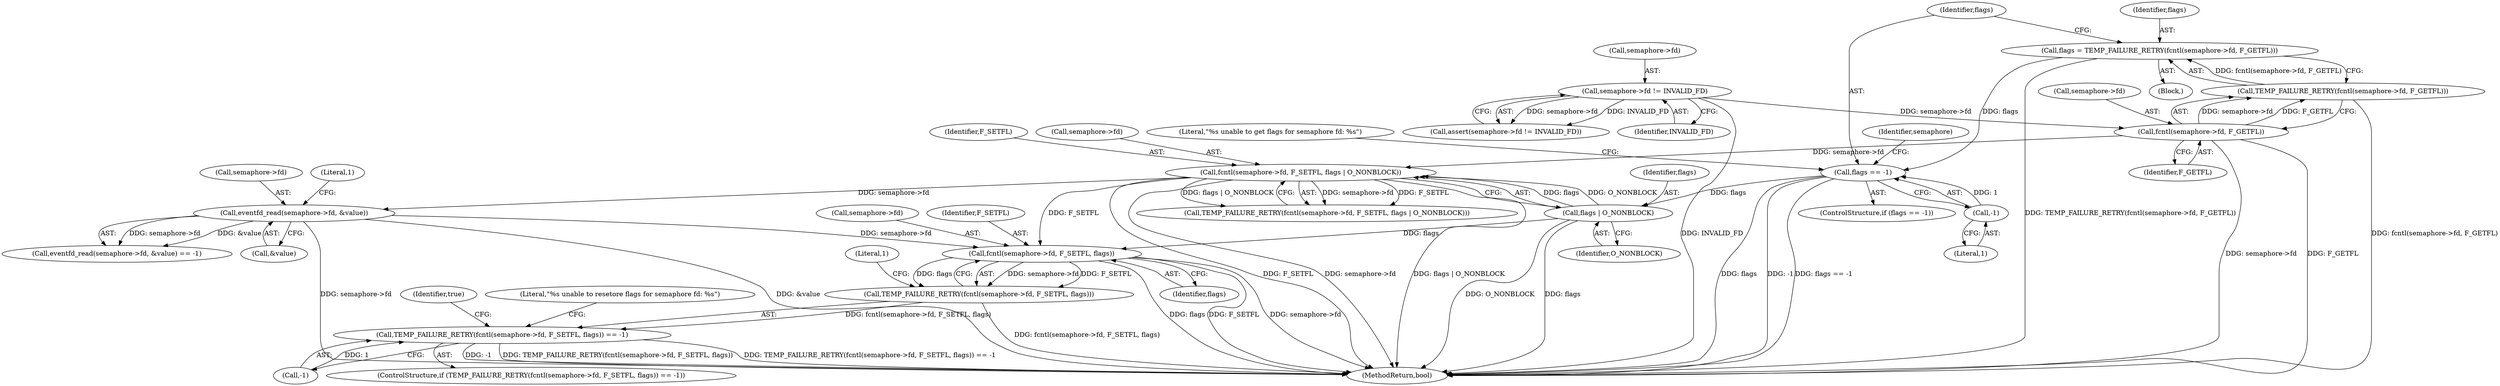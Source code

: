 digraph "0_Android_472271b153c5dc53c28beac55480a8d8434b2d5c_60@pointer" {
"1000172" [label="(Call,fcntl(semaphore->fd, F_SETFL, flags))"];
"1000159" [label="(Call,eventfd_read(semaphore->fd, &value))"];
"1000138" [label="(Call,fcntl(semaphore->fd, F_SETFL, flags | O_NONBLOCK))"];
"1000117" [label="(Call,fcntl(semaphore->fd, F_GETFL))"];
"1000108" [label="(Call,semaphore->fd != INVALID_FD)"];
"1000143" [label="(Call,flags | O_NONBLOCK)"];
"1000123" [label="(Call,flags == -1)"];
"1000114" [label="(Call,flags = TEMP_FAILURE_RETRY(fcntl(semaphore->fd, F_GETFL)))"];
"1000116" [label="(Call,TEMP_FAILURE_RETRY(fcntl(semaphore->fd, F_GETFL)))"];
"1000125" [label="(Call,-1)"];
"1000171" [label="(Call,TEMP_FAILURE_RETRY(fcntl(semaphore->fd, F_SETFL, flags)))"];
"1000170" [label="(Call,TEMP_FAILURE_RETRY(fcntl(semaphore->fd, F_SETFL, flags)) == -1)"];
"1000173" [label="(Call,semaphore->fd)"];
"1000143" [label="(Call,flags | O_NONBLOCK)"];
"1000116" [label="(Call,TEMP_FAILURE_RETRY(fcntl(semaphore->fd, F_GETFL)))"];
"1000124" [label="(Identifier,flags)"];
"1000177" [label="(Identifier,flags)"];
"1000114" [label="(Call,flags = TEMP_FAILURE_RETRY(fcntl(semaphore->fd, F_GETFL)))"];
"1000137" [label="(Call,TEMP_FAILURE_RETRY(fcntl(semaphore->fd, F_SETFL, flags | O_NONBLOCK)))"];
"1000186" [label="(Identifier,true)"];
"1000118" [label="(Call,semaphore->fd)"];
"1000123" [label="(Call,flags == -1)"];
"1000125" [label="(Call,-1)"];
"1000166" [label="(Literal,1)"];
"1000115" [label="(Identifier,flags)"];
"1000159" [label="(Call,eventfd_read(semaphore->fd, &value))"];
"1000142" [label="(Identifier,F_SETFL)"];
"1000140" [label="(Identifier,semaphore)"];
"1000187" [label="(MethodReturn,bool)"];
"1000145" [label="(Identifier,O_NONBLOCK)"];
"1000171" [label="(Call,TEMP_FAILURE_RETRY(fcntl(semaphore->fd, F_SETFL, flags)))"];
"1000129" [label="(Literal,\"%s unable to get flags for semaphore fd: %s\")"];
"1000138" [label="(Call,fcntl(semaphore->fd, F_SETFL, flags | O_NONBLOCK))"];
"1000108" [label="(Call,semaphore->fd != INVALID_FD)"];
"1000126" [label="(Literal,1)"];
"1000144" [label="(Identifier,flags)"];
"1000178" [label="(Call,-1)"];
"1000117" [label="(Call,fcntl(semaphore->fd, F_GETFL))"];
"1000176" [label="(Identifier,F_SETFL)"];
"1000107" [label="(Call,assert(semaphore->fd != INVALID_FD))"];
"1000170" [label="(Call,TEMP_FAILURE_RETRY(fcntl(semaphore->fd, F_SETFL, flags)) == -1)"];
"1000121" [label="(Identifier,F_GETFL)"];
"1000112" [label="(Identifier,INVALID_FD)"];
"1000139" [label="(Call,semaphore->fd)"];
"1000158" [label="(Call,eventfd_read(semaphore->fd, &value) == -1)"];
"1000163" [label="(Call,&value)"];
"1000102" [label="(Block,)"];
"1000109" [label="(Call,semaphore->fd)"];
"1000122" [label="(ControlStructure,if (flags == -1))"];
"1000172" [label="(Call,fcntl(semaphore->fd, F_SETFL, flags))"];
"1000160" [label="(Call,semaphore->fd)"];
"1000179" [label="(Literal,1)"];
"1000181" [label="(Literal,\"%s unable to resetore flags for semaphore fd: %s\")"];
"1000169" [label="(ControlStructure,if (TEMP_FAILURE_RETRY(fcntl(semaphore->fd, F_SETFL, flags)) == -1))"];
"1000172" -> "1000171"  [label="AST: "];
"1000172" -> "1000177"  [label="CFG: "];
"1000173" -> "1000172"  [label="AST: "];
"1000176" -> "1000172"  [label="AST: "];
"1000177" -> "1000172"  [label="AST: "];
"1000171" -> "1000172"  [label="CFG: "];
"1000172" -> "1000187"  [label="DDG: F_SETFL"];
"1000172" -> "1000187"  [label="DDG: semaphore->fd"];
"1000172" -> "1000187"  [label="DDG: flags"];
"1000172" -> "1000171"  [label="DDG: semaphore->fd"];
"1000172" -> "1000171"  [label="DDG: F_SETFL"];
"1000172" -> "1000171"  [label="DDG: flags"];
"1000159" -> "1000172"  [label="DDG: semaphore->fd"];
"1000138" -> "1000172"  [label="DDG: F_SETFL"];
"1000143" -> "1000172"  [label="DDG: flags"];
"1000159" -> "1000158"  [label="AST: "];
"1000159" -> "1000163"  [label="CFG: "];
"1000160" -> "1000159"  [label="AST: "];
"1000163" -> "1000159"  [label="AST: "];
"1000166" -> "1000159"  [label="CFG: "];
"1000159" -> "1000187"  [label="DDG: semaphore->fd"];
"1000159" -> "1000187"  [label="DDG: &value"];
"1000159" -> "1000158"  [label="DDG: semaphore->fd"];
"1000159" -> "1000158"  [label="DDG: &value"];
"1000138" -> "1000159"  [label="DDG: semaphore->fd"];
"1000138" -> "1000137"  [label="AST: "];
"1000138" -> "1000143"  [label="CFG: "];
"1000139" -> "1000138"  [label="AST: "];
"1000142" -> "1000138"  [label="AST: "];
"1000143" -> "1000138"  [label="AST: "];
"1000137" -> "1000138"  [label="CFG: "];
"1000138" -> "1000187"  [label="DDG: F_SETFL"];
"1000138" -> "1000187"  [label="DDG: semaphore->fd"];
"1000138" -> "1000187"  [label="DDG: flags | O_NONBLOCK"];
"1000138" -> "1000137"  [label="DDG: semaphore->fd"];
"1000138" -> "1000137"  [label="DDG: F_SETFL"];
"1000138" -> "1000137"  [label="DDG: flags | O_NONBLOCK"];
"1000117" -> "1000138"  [label="DDG: semaphore->fd"];
"1000143" -> "1000138"  [label="DDG: flags"];
"1000143" -> "1000138"  [label="DDG: O_NONBLOCK"];
"1000117" -> "1000116"  [label="AST: "];
"1000117" -> "1000121"  [label="CFG: "];
"1000118" -> "1000117"  [label="AST: "];
"1000121" -> "1000117"  [label="AST: "];
"1000116" -> "1000117"  [label="CFG: "];
"1000117" -> "1000187"  [label="DDG: semaphore->fd"];
"1000117" -> "1000187"  [label="DDG: F_GETFL"];
"1000117" -> "1000116"  [label="DDG: semaphore->fd"];
"1000117" -> "1000116"  [label="DDG: F_GETFL"];
"1000108" -> "1000117"  [label="DDG: semaphore->fd"];
"1000108" -> "1000107"  [label="AST: "];
"1000108" -> "1000112"  [label="CFG: "];
"1000109" -> "1000108"  [label="AST: "];
"1000112" -> "1000108"  [label="AST: "];
"1000107" -> "1000108"  [label="CFG: "];
"1000108" -> "1000187"  [label="DDG: INVALID_FD"];
"1000108" -> "1000107"  [label="DDG: semaphore->fd"];
"1000108" -> "1000107"  [label="DDG: INVALID_FD"];
"1000143" -> "1000145"  [label="CFG: "];
"1000144" -> "1000143"  [label="AST: "];
"1000145" -> "1000143"  [label="AST: "];
"1000143" -> "1000187"  [label="DDG: flags"];
"1000143" -> "1000187"  [label="DDG: O_NONBLOCK"];
"1000123" -> "1000143"  [label="DDG: flags"];
"1000123" -> "1000122"  [label="AST: "];
"1000123" -> "1000125"  [label="CFG: "];
"1000124" -> "1000123"  [label="AST: "];
"1000125" -> "1000123"  [label="AST: "];
"1000129" -> "1000123"  [label="CFG: "];
"1000140" -> "1000123"  [label="CFG: "];
"1000123" -> "1000187"  [label="DDG: -1"];
"1000123" -> "1000187"  [label="DDG: flags == -1"];
"1000123" -> "1000187"  [label="DDG: flags"];
"1000114" -> "1000123"  [label="DDG: flags"];
"1000125" -> "1000123"  [label="DDG: 1"];
"1000114" -> "1000102"  [label="AST: "];
"1000114" -> "1000116"  [label="CFG: "];
"1000115" -> "1000114"  [label="AST: "];
"1000116" -> "1000114"  [label="AST: "];
"1000124" -> "1000114"  [label="CFG: "];
"1000114" -> "1000187"  [label="DDG: TEMP_FAILURE_RETRY(fcntl(semaphore->fd, F_GETFL))"];
"1000116" -> "1000114"  [label="DDG: fcntl(semaphore->fd, F_GETFL)"];
"1000116" -> "1000187"  [label="DDG: fcntl(semaphore->fd, F_GETFL)"];
"1000125" -> "1000126"  [label="CFG: "];
"1000126" -> "1000125"  [label="AST: "];
"1000171" -> "1000170"  [label="AST: "];
"1000179" -> "1000171"  [label="CFG: "];
"1000171" -> "1000187"  [label="DDG: fcntl(semaphore->fd, F_SETFL, flags)"];
"1000171" -> "1000170"  [label="DDG: fcntl(semaphore->fd, F_SETFL, flags)"];
"1000170" -> "1000169"  [label="AST: "];
"1000170" -> "1000178"  [label="CFG: "];
"1000178" -> "1000170"  [label="AST: "];
"1000181" -> "1000170"  [label="CFG: "];
"1000186" -> "1000170"  [label="CFG: "];
"1000170" -> "1000187"  [label="DDG: -1"];
"1000170" -> "1000187"  [label="DDG: TEMP_FAILURE_RETRY(fcntl(semaphore->fd, F_SETFL, flags))"];
"1000170" -> "1000187"  [label="DDG: TEMP_FAILURE_RETRY(fcntl(semaphore->fd, F_SETFL, flags)) == -1"];
"1000178" -> "1000170"  [label="DDG: 1"];
}
